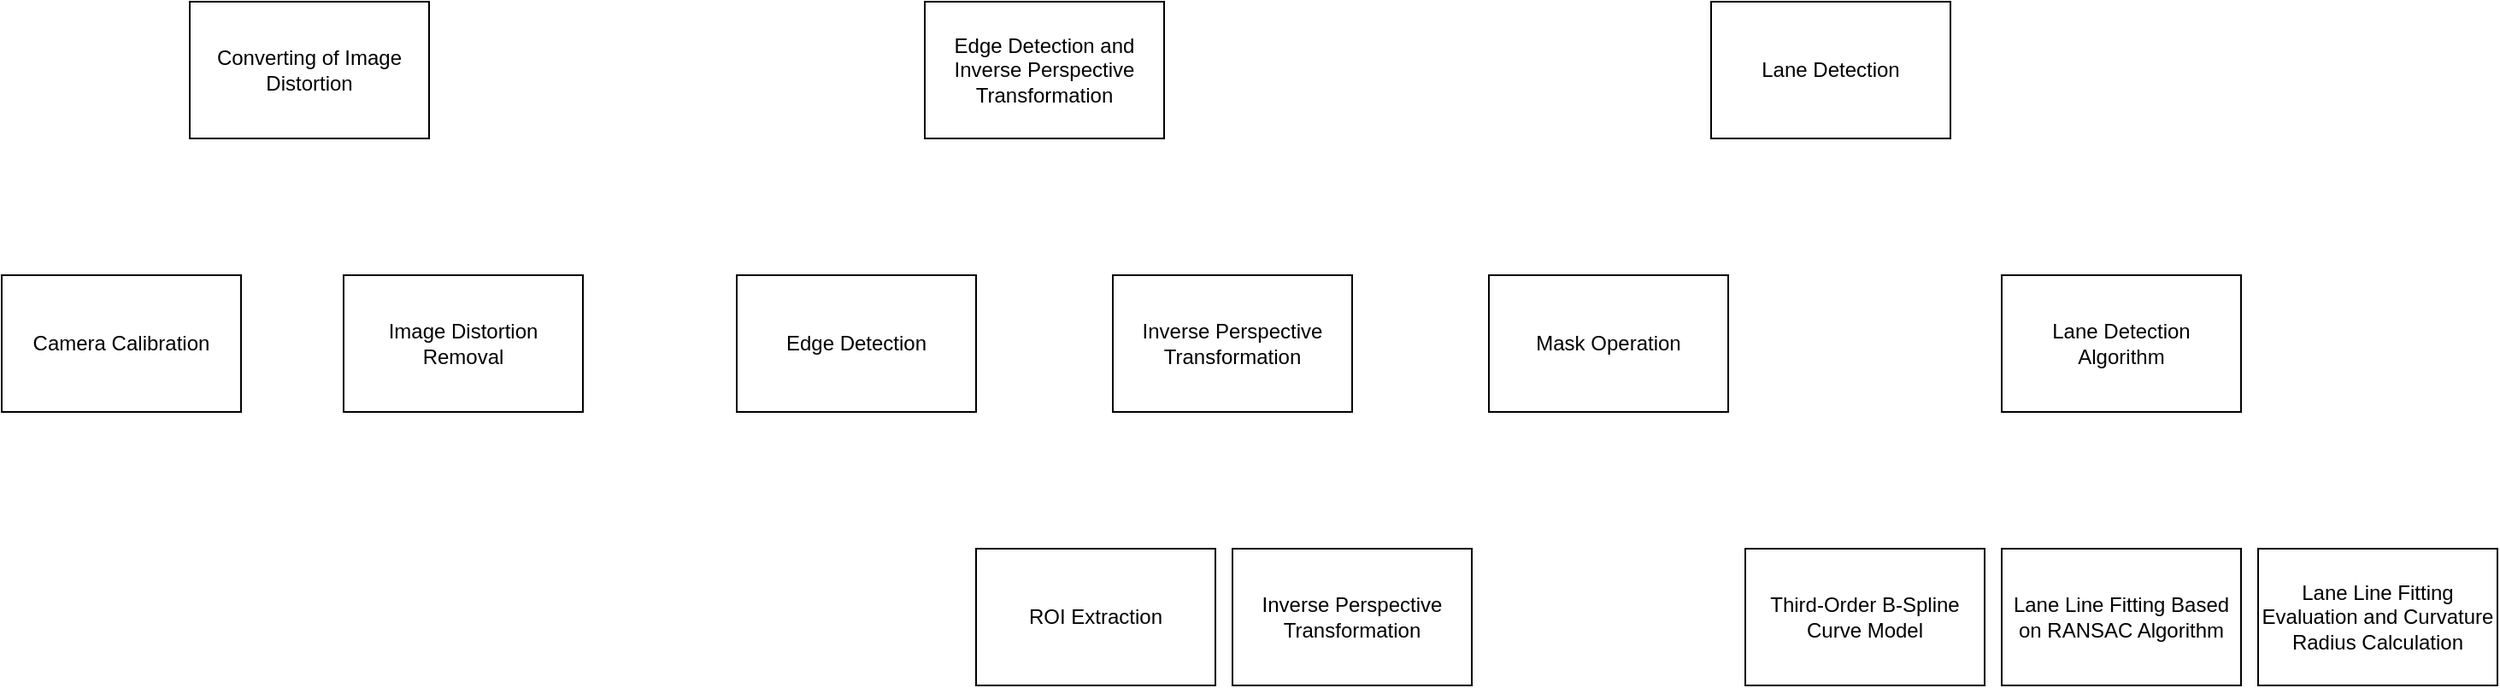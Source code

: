 <mxfile version="14.7.6" type="github">
  <diagram id="K7vxBfUOR3E32aqaXmol" name="Page-1">
    <mxGraphModel dx="1373" dy="774" grid="1" gridSize="10" guides="1" tooltips="1" connect="1" arrows="1" fold="1" page="1" pageScale="1" pageWidth="827" pageHeight="1169" math="0" shadow="0">
      <root>
        <mxCell id="0" />
        <mxCell id="1" parent="0" />
        <mxCell id="P-RF1JXskMPbk-WiRWE9-1" value="Converting of Image Distortion" style="rounded=0;whiteSpace=wrap;html=1;" vertex="1" parent="1">
          <mxGeometry x="120" y="160" width="140" height="80" as="geometry" />
        </mxCell>
        <mxCell id="P-RF1JXskMPbk-WiRWE9-2" value="Edge Detection and Inverse Perspective Transformation" style="rounded=0;whiteSpace=wrap;html=1;" vertex="1" parent="1">
          <mxGeometry x="550" y="160" width="140" height="80" as="geometry" />
        </mxCell>
        <mxCell id="P-RF1JXskMPbk-WiRWE9-3" value="Lane Detection" style="rounded=0;whiteSpace=wrap;html=1;" vertex="1" parent="1">
          <mxGeometry x="1010" y="160" width="140" height="80" as="geometry" />
        </mxCell>
        <mxCell id="P-RF1JXskMPbk-WiRWE9-4" value="Camera Calibration" style="rounded=0;whiteSpace=wrap;html=1;" vertex="1" parent="1">
          <mxGeometry x="10" y="320" width="140" height="80" as="geometry" />
        </mxCell>
        <mxCell id="P-RF1JXskMPbk-WiRWE9-5" value="Inverse Perspective Transformation" style="rounded=0;whiteSpace=wrap;html=1;" vertex="1" parent="1">
          <mxGeometry x="660" y="320" width="140" height="80" as="geometry" />
        </mxCell>
        <mxCell id="P-RF1JXskMPbk-WiRWE9-6" value="Edge Detection" style="rounded=0;whiteSpace=wrap;html=1;" vertex="1" parent="1">
          <mxGeometry x="440" y="320" width="140" height="80" as="geometry" />
        </mxCell>
        <mxCell id="P-RF1JXskMPbk-WiRWE9-7" value="Image Distortion Removal" style="rounded=0;whiteSpace=wrap;html=1;" vertex="1" parent="1">
          <mxGeometry x="210" y="320" width="140" height="80" as="geometry" />
        </mxCell>
        <mxCell id="P-RF1JXskMPbk-WiRWE9-8" value="Mask Operation" style="rounded=0;whiteSpace=wrap;html=1;" vertex="1" parent="1">
          <mxGeometry x="880" y="320" width="140" height="80" as="geometry" />
        </mxCell>
        <mxCell id="P-RF1JXskMPbk-WiRWE9-9" value="ROI Extraction" style="rounded=0;whiteSpace=wrap;html=1;" vertex="1" parent="1">
          <mxGeometry x="580" y="480" width="140" height="80" as="geometry" />
        </mxCell>
        <mxCell id="P-RF1JXskMPbk-WiRWE9-10" value="Inverse Perspective Transformation" style="rounded=0;whiteSpace=wrap;html=1;" vertex="1" parent="1">
          <mxGeometry x="730" y="480" width="140" height="80" as="geometry" />
        </mxCell>
        <mxCell id="P-RF1JXskMPbk-WiRWE9-12" value="&lt;span style=&quot;text-align: left&quot;&gt;Lane Detection &lt;br&gt;Algorithm&lt;/span&gt;" style="rounded=0;whiteSpace=wrap;html=1;" vertex="1" parent="1">
          <mxGeometry x="1180" y="320" width="140" height="80" as="geometry" />
        </mxCell>
        <mxCell id="P-RF1JXskMPbk-WiRWE9-13" value="Third-Order B-Spline Curve Model" style="rounded=0;whiteSpace=wrap;html=1;" vertex="1" parent="1">
          <mxGeometry x="1030" y="480" width="140" height="80" as="geometry" />
        </mxCell>
        <mxCell id="P-RF1JXskMPbk-WiRWE9-15" value="&lt;span style=&quot;text-align: left&quot;&gt;Lane Line Fitting Based on RANSAC Algorithm&lt;/span&gt;" style="rounded=0;whiteSpace=wrap;html=1;" vertex="1" parent="1">
          <mxGeometry x="1180" y="480" width="140" height="80" as="geometry" />
        </mxCell>
        <mxCell id="P-RF1JXskMPbk-WiRWE9-17" value="&lt;span style=&quot;text-align: left&quot;&gt;Lane Line Fitting Evaluation and Curvature Radius Calculation&lt;/span&gt;" style="rounded=0;whiteSpace=wrap;html=1;" vertex="1" parent="1">
          <mxGeometry x="1330" y="480" width="140" height="80" as="geometry" />
        </mxCell>
      </root>
    </mxGraphModel>
  </diagram>
</mxfile>
